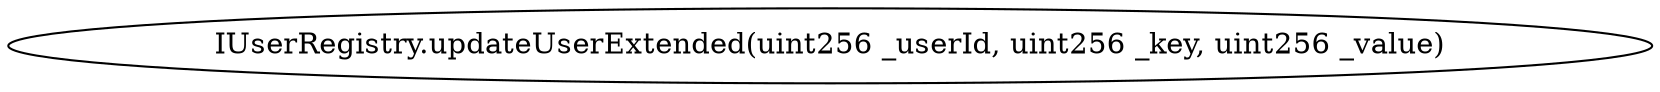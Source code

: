 digraph "" {
	graph [bb="0,0,666.77,36"];
	node [label="\N"];
	"IUserRegistry.updateUserExtended(uint256 _userId, uint256 _key, uint256 _value)"	 [height=0.5,
		pos="333.39,18",
		width=9.2608];
}
digraph "" {
	graph [bb="0,0,666.77,36"];
	node [label="\N"];
	"IUserRegistry.updateUserExtended(uint256 _userId, uint256 _key, uint256 _value)"	 [height=0.5,
		pos="333.39,18",
		width=9.2608];
}
digraph "" {
	graph [bb="0,0,666.77,36"];
	node [label="\N"];
	"IUserRegistry.updateUserExtended(uint256 _userId, uint256 _key, uint256 _value)"	 [height=0.5,
		pos="333.39,18",
		width=9.2608];
}
digraph "" {
	graph [bb="0,0,666.77,36"];
	node [label="\N"];
	"IUserRegistry.updateUserExtended(uint256 _userId, uint256 _key, uint256 _value)"	 [height=0.5,
		pos="333.39,18",
		width=9.2608];
}
digraph "" {
	graph [bb="0,0,666.77,36"];
	node [label="\N"];
	"IUserRegistry.updateUserExtended(uint256 _userId, uint256 _key, uint256 _value)"	 [height=0.5,
		pos="333.39,18",
		width=9.2608];
}
